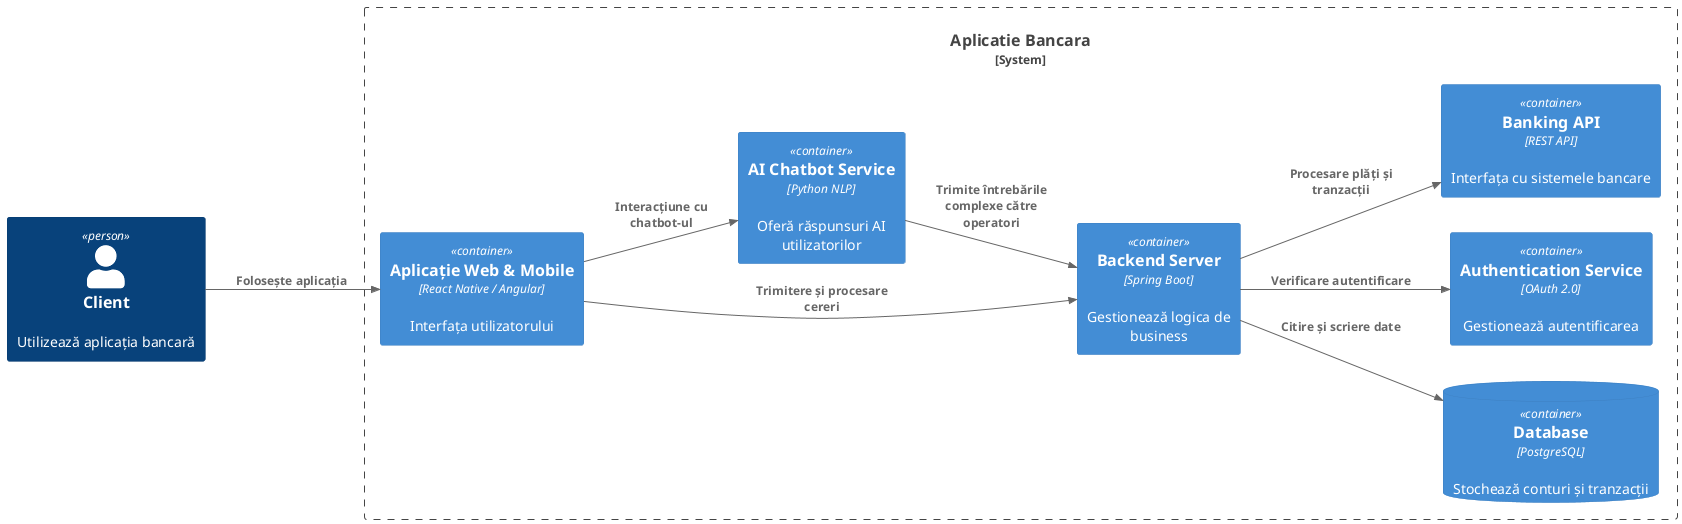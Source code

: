 @startuml
!include <C4/C4_Container>

LAYOUT_LANDSCAPE()

Person(client, "Client", "Utilizează aplicația bancară")
System_Boundary(banking_app, "Aplicatie Bancara") {
    Container(web_mobile, "Aplicație Web & Mobile", "React Native / Angular", "Interfața utilizatorului")
    Container(backend, "Backend Server", "Spring Boot", "Gestionează logica de business")
    Container(ai_service, "AI Chatbot Service", "Python NLP", "Oferă răspunsuri AI utilizatorilor")
    ContainerDb(db, "Database", "PostgreSQL", "Stochează conturi și tranzacții")
    Container(auth, "Authentication Service", "OAuth 2.0", "Gestionează autentificarea")
    Container(api, "Banking API", "REST API", "Interfața cu sistemele bancare")
}

Rel(client, web_mobile, "Folosește aplicația")
Rel(web_mobile, backend, "Trimitere și procesare cereri")
Rel(web_mobile, ai_service, "Interacțiune cu chatbot-ul")
Rel(ai_service, backend, "Trimite întrebările complexe către operatori")
Rel(backend, db, "Citire și scriere date")
Rel(backend, auth, "Verificare autentificare")
Rel(backend, api, "Procesare plăți și tranzacții")

@enduml